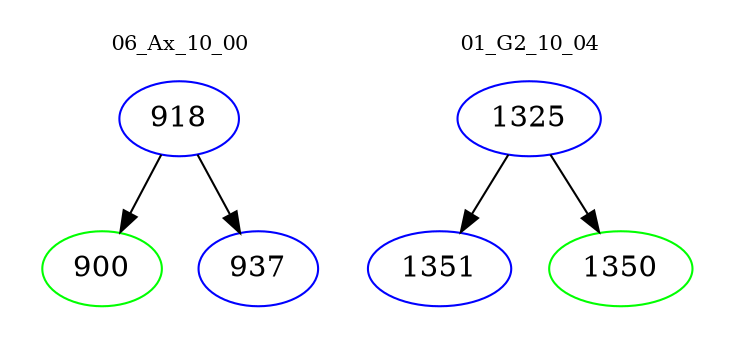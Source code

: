 digraph{
subgraph cluster_0 {
color = white
label = "06_Ax_10_00";
fontsize=10;
T0_918 [label="918", color="blue"]
T0_918 -> T0_900 [color="black"]
T0_900 [label="900", color="green"]
T0_918 -> T0_937 [color="black"]
T0_937 [label="937", color="blue"]
}
subgraph cluster_1 {
color = white
label = "01_G2_10_04";
fontsize=10;
T1_1325 [label="1325", color="blue"]
T1_1325 -> T1_1351 [color="black"]
T1_1351 [label="1351", color="blue"]
T1_1325 -> T1_1350 [color="black"]
T1_1350 [label="1350", color="green"]
}
}
